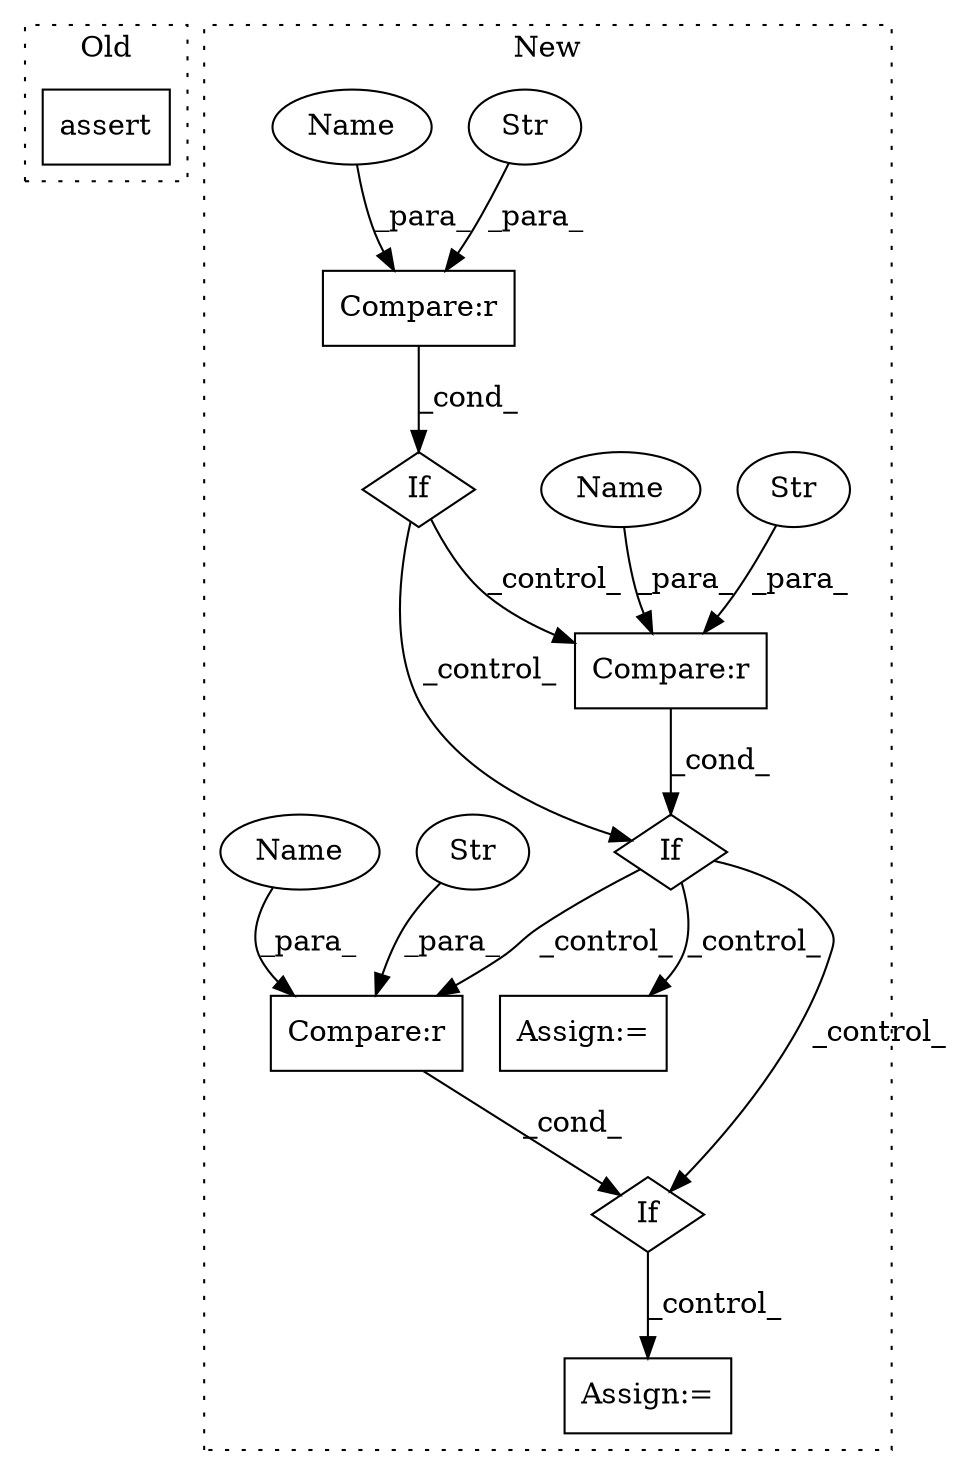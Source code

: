 digraph G {
subgraph cluster0 {
1 [label="assert" a="65" s="1198" l="7" shape="box"];
label = "Old";
style="dotted";
}
subgraph cluster1 {
2 [label="If" a="96" s="1343,1365" l="0,14" shape="diamond"];
3 [label="Compare:r" a="40" s="1343" l="22" shape="box"];
4 [label="Assign:=" a="68" s="1396" l="3" shape="box"];
5 [label="Assign:=" a="68" s="1486" l="3" shape="box"];
6 [label="Str" a="66" s="1359" l="6" shape="ellipse"];
7 [label="If" a="96" s="1260,1285" l="3,14" shape="diamond"];
8 [label="Compare:r" a="40" s="1263" l="22" shape="box"];
9 [label="If" a="96" s="1428,1455" l="0,14" shape="diamond"];
10 [label="Compare:r" a="40" s="1428" l="27" shape="box"];
11 [label="Str" a="66" s="1444" l="11" shape="ellipse"];
12 [label="Str" a="66" s="1279" l="6" shape="ellipse"];
13 [label="Name" a="87" s="1343" l="12" shape="ellipse"];
14 [label="Name" a="87" s="1263" l="12" shape="ellipse"];
15 [label="Name" a="87" s="1428" l="12" shape="ellipse"];
label = "New";
style="dotted";
}
2 -> 4 [label="_control_"];
2 -> 9 [label="_control_"];
2 -> 10 [label="_control_"];
3 -> 2 [label="_cond_"];
6 -> 3 [label="_para_"];
7 -> 2 [label="_control_"];
7 -> 3 [label="_control_"];
8 -> 7 [label="_cond_"];
9 -> 5 [label="_control_"];
10 -> 9 [label="_cond_"];
11 -> 10 [label="_para_"];
12 -> 8 [label="_para_"];
13 -> 3 [label="_para_"];
14 -> 8 [label="_para_"];
15 -> 10 [label="_para_"];
}